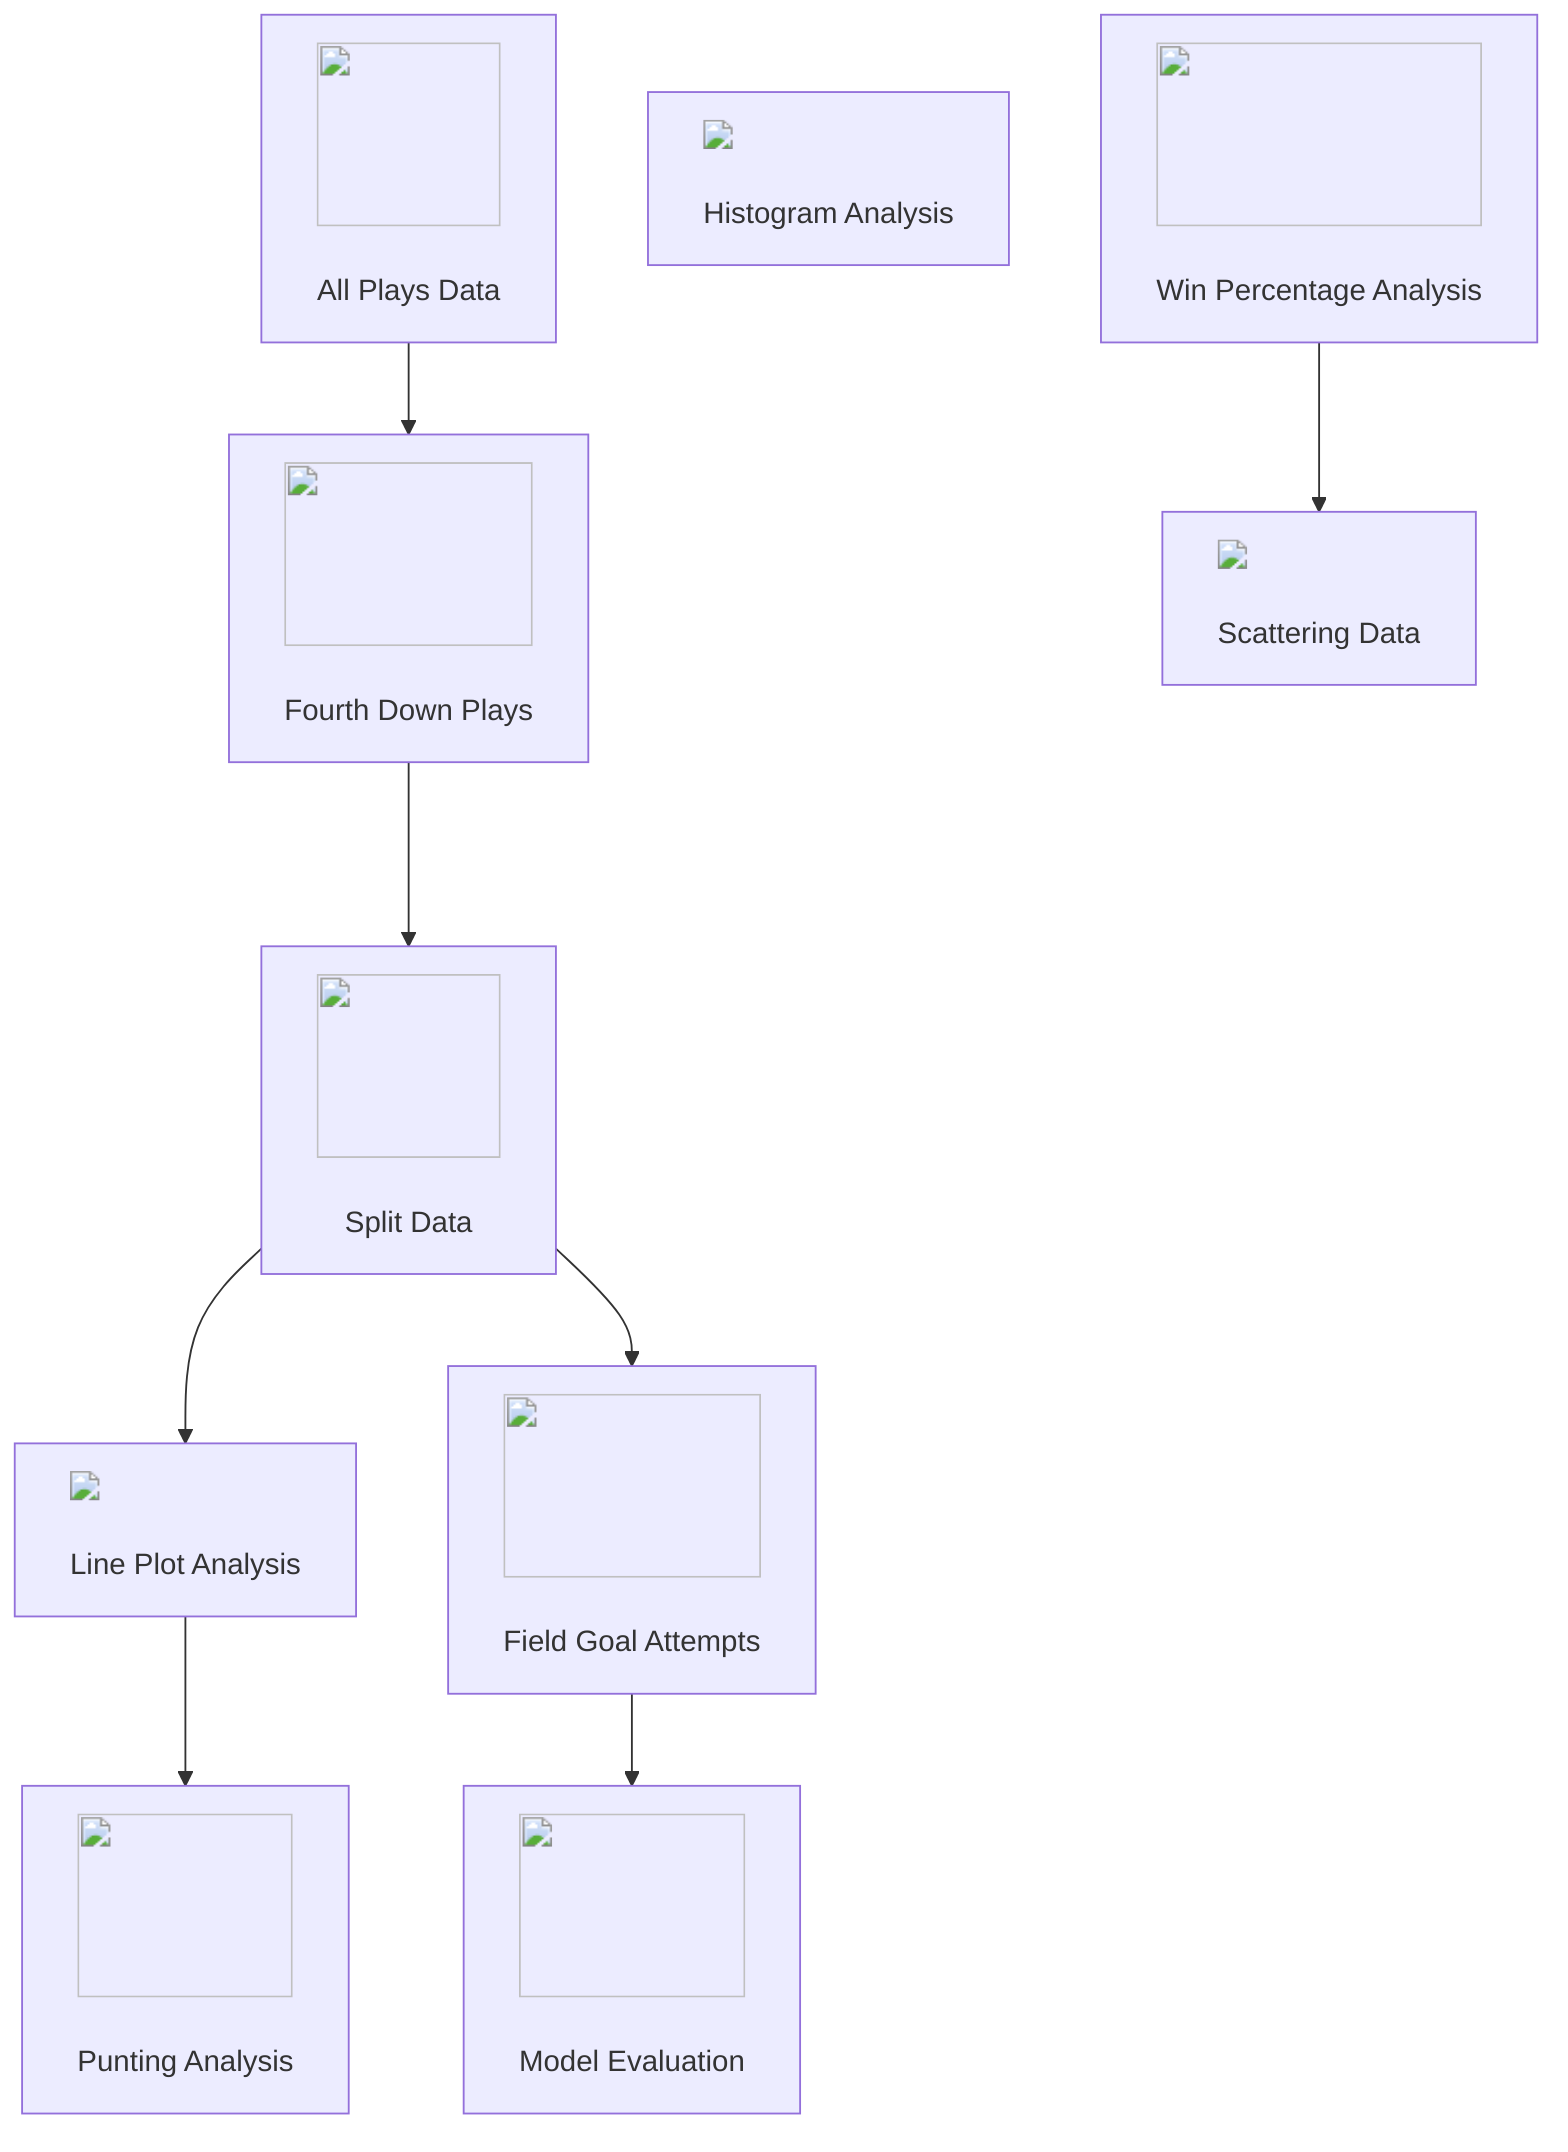 graph TD
    A["<img src='icons/database.svg' width=100 height=100/> <br/> All Plays Data"]
    B["<img src='icons/file.svg' width=100 height=100/> <br/> Fourth Down Plays"]
    C["<img src='icons/row_split.svg' width=100 height=100/> <br/> Split Data"]
    D["<img src='dummy_plots/lineplot_template.svg'/> <br/> Line Plot Analysis"]
    E["<img src='icons/column_split.svg' width=100 height=100/> <br/> Field Goal Attempts"]
    F["<img src='icons/row_split.svg' width=100 height=100/> <br/> Punting Analysis"]
    G["<img src='icons/brain.svg' width=100 height=100/> <br/> Model Evaluation"]
    H["<img src='dummy_plots/scatter_plot_template.svg'/> <br/> Scattering Data"]
    I["<img src='dummy_plots/hist_template.svg'/> <br/> Histogram Analysis"]
    J["<img src='icons/brain.svg' width=100 height=100/> <br/> Win Percentage Analysis"]

    A --> B ---> C
    C --> D
    C --> E
    D --> F
    E --> G
    J --> H